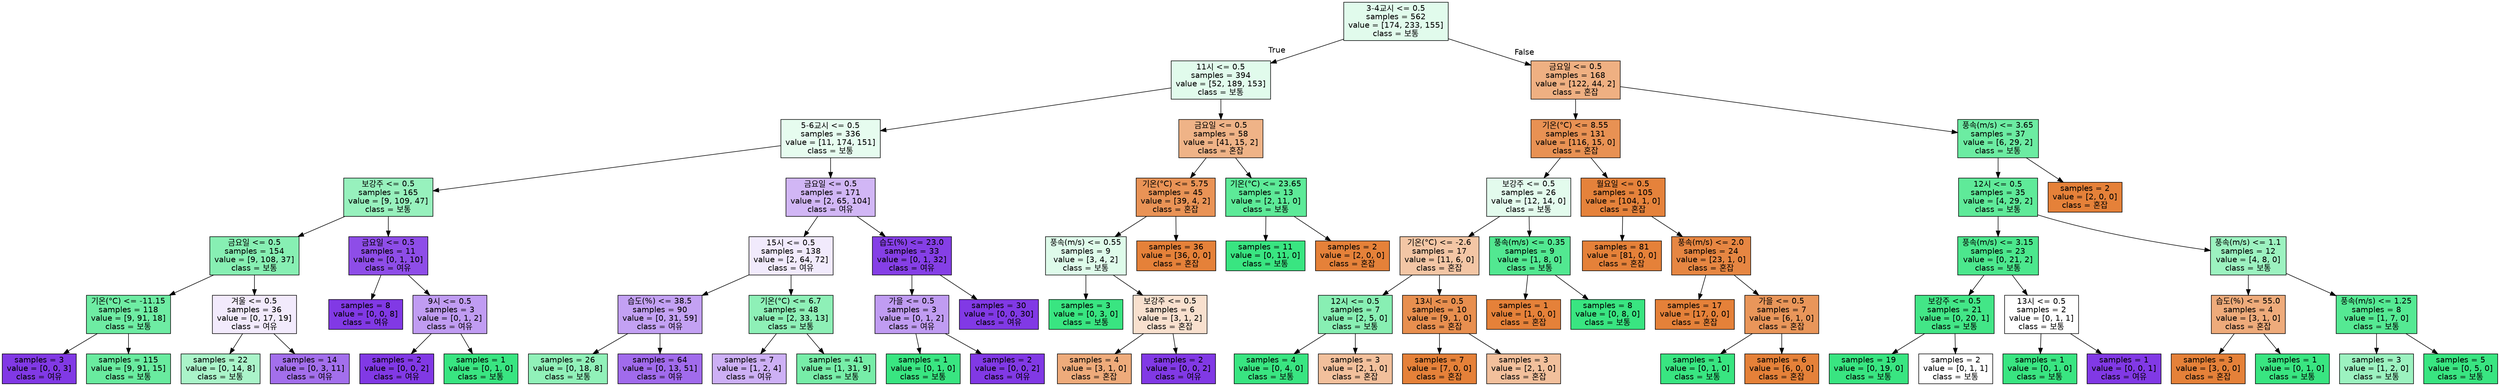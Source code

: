 digraph Tree {
node [shape=box, style="filled", color="black", fontname="helvetica"] ;
edge [fontname="helvetica"] ;
0 [label="3-4교시 <= 0.5\nsamples = 562\nvalue = [174, 233, 155]\nclass = 보통", fillcolor="#e1fbec"] ;
1 [label="11시 <= 0.5\nsamples = 394\nvalue = [52, 189, 153]\nclass = 보통", fillcolor="#e1fbec"] ;
0 -> 1 [labeldistance=2.5, labelangle=45, headlabel="True"] ;
2 [label="5-6교시 <= 0.5\nsamples = 336\nvalue = [11, 174, 151]\nclass = 보통", fillcolor="#e6fcef"] ;
1 -> 2 ;
3 [label="보강주 <= 0.5\nsamples = 165\nvalue = [9, 109, 47]\nclass = 보통", fillcolor="#97f1bd"] ;
2 -> 3 ;
4 [label="금요일 <= 0.5\nsamples = 154\nvalue = [9, 108, 37]\nclass = 보통", fillcolor="#87efb3"] ;
3 -> 4 ;
5 [label="기온(°C) <= -11.15\nsamples = 118\nvalue = [9, 91, 18]\nclass = 보통", fillcolor="#6eeca3"] ;
4 -> 5 ;
6 [label="samples = 3\nvalue = [0, 0, 3]\nclass = 여유", fillcolor="#8139e5"] ;
5 -> 6 ;
7 [label="samples = 115\nvalue = [9, 91, 15]\nclass = 보통", fillcolor="#69eb9f"] ;
5 -> 7 ;
8 [label="겨울 <= 0.5\nsamples = 36\nvalue = [0, 17, 19]\nclass = 여유", fillcolor="#f2eafc"] ;
4 -> 8 ;
9 [label="samples = 22\nvalue = [0, 14, 8]\nclass = 보통", fillcolor="#aaf4c9"] ;
8 -> 9 ;
10 [label="samples = 14\nvalue = [0, 3, 11]\nclass = 여유", fillcolor="#a36fec"] ;
8 -> 10 ;
11 [label="금요일 <= 0.5\nsamples = 11\nvalue = [0, 1, 10]\nclass = 여유", fillcolor="#8e4de8"] ;
3 -> 11 ;
12 [label="samples = 8\nvalue = [0, 0, 8]\nclass = 여유", fillcolor="#8139e5"] ;
11 -> 12 ;
13 [label="9시 <= 0.5\nsamples = 3\nvalue = [0, 1, 2]\nclass = 여유", fillcolor="#c09cf2"] ;
11 -> 13 ;
14 [label="samples = 2\nvalue = [0, 0, 2]\nclass = 여유", fillcolor="#8139e5"] ;
13 -> 14 ;
15 [label="samples = 1\nvalue = [0, 1, 0]\nclass = 보통", fillcolor="#39e581"] ;
13 -> 15 ;
16 [label="금요일 <= 0.5\nsamples = 171\nvalue = [2, 65, 104]\nclass = 여유", fillcolor="#d1b6f5"] ;
2 -> 16 ;
17 [label="15시 <= 0.5\nsamples = 138\nvalue = [2, 64, 72]\nclass = 여유", fillcolor="#f1eafc"] ;
16 -> 17 ;
18 [label="습도(%) <= 38.5\nsamples = 90\nvalue = [0, 31, 59]\nclass = 여유", fillcolor="#c3a1f3"] ;
17 -> 18 ;
19 [label="samples = 26\nvalue = [0, 18, 8]\nclass = 보통", fillcolor="#91f1b9"] ;
18 -> 19 ;
20 [label="samples = 64\nvalue = [0, 13, 51]\nclass = 여유", fillcolor="#a16bec"] ;
18 -> 20 ;
21 [label="기온(°C) <= 6.7\nsamples = 48\nvalue = [2, 33, 13]\nclass = 보통", fillcolor="#8ef0b7"] ;
17 -> 21 ;
22 [label="samples = 7\nvalue = [1, 2, 4]\nclass = 여유", fillcolor="#cdb0f5"] ;
21 -> 22 ;
23 [label="samples = 41\nvalue = [1, 31, 9]\nclass = 보통", fillcolor="#77eda8"] ;
21 -> 23 ;
24 [label="습도(%) <= 23.0\nsamples = 33\nvalue = [0, 1, 32]\nclass = 여유", fillcolor="#853fe6"] ;
16 -> 24 ;
25 [label="가을 <= 0.5\nsamples = 3\nvalue = [0, 1, 2]\nclass = 여유", fillcolor="#c09cf2"] ;
24 -> 25 ;
26 [label="samples = 1\nvalue = [0, 1, 0]\nclass = 보통", fillcolor="#39e581"] ;
25 -> 26 ;
27 [label="samples = 2\nvalue = [0, 0, 2]\nclass = 여유", fillcolor="#8139e5"] ;
25 -> 27 ;
28 [label="samples = 30\nvalue = [0, 0, 30]\nclass = 여유", fillcolor="#8139e5"] ;
24 -> 28 ;
29 [label="금요일 <= 0.5\nsamples = 58\nvalue = [41, 15, 2]\nclass = 혼잡", fillcolor="#efb387"] ;
1 -> 29 ;
30 [label="기온(°C) <= 5.75\nsamples = 45\nvalue = [39, 4, 2]\nclass = 혼잡", fillcolor="#e99356"] ;
29 -> 30 ;
31 [label="풍속(m/s) <= 0.55\nsamples = 9\nvalue = [3, 4, 2]\nclass = 보통", fillcolor="#defbea"] ;
30 -> 31 ;
32 [label="samples = 3\nvalue = [0, 3, 0]\nclass = 보통", fillcolor="#39e581"] ;
31 -> 32 ;
33 [label="보강주 <= 0.5\nsamples = 6\nvalue = [3, 1, 2]\nclass = 혼잡", fillcolor="#f8e0ce"] ;
31 -> 33 ;
34 [label="samples = 4\nvalue = [3, 1, 0]\nclass = 혼잡", fillcolor="#eeab7b"] ;
33 -> 34 ;
35 [label="samples = 2\nvalue = [0, 0, 2]\nclass = 여유", fillcolor="#8139e5"] ;
33 -> 35 ;
36 [label="samples = 36\nvalue = [36, 0, 0]\nclass = 혼잡", fillcolor="#e58139"] ;
30 -> 36 ;
37 [label="기온(°C) <= 23.65\nsamples = 13\nvalue = [2, 11, 0]\nclass = 보통", fillcolor="#5dea98"] ;
29 -> 37 ;
38 [label="samples = 11\nvalue = [0, 11, 0]\nclass = 보통", fillcolor="#39e581"] ;
37 -> 38 ;
39 [label="samples = 2\nvalue = [2, 0, 0]\nclass = 혼잡", fillcolor="#e58139"] ;
37 -> 39 ;
40 [label="금요일 <= 0.5\nsamples = 168\nvalue = [122, 44, 2]\nclass = 혼잡", fillcolor="#efb082"] ;
0 -> 40 [labeldistance=2.5, labelangle=-45, headlabel="False"] ;
41 [label="기온(°C) <= 8.55\nsamples = 131\nvalue = [116, 15, 0]\nclass = 혼잡", fillcolor="#e89153"] ;
40 -> 41 ;
42 [label="보강주 <= 0.5\nsamples = 26\nvalue = [12, 14, 0]\nclass = 보통", fillcolor="#e3fbed"] ;
41 -> 42 ;
43 [label="기온(°C) <= -2.6\nsamples = 17\nvalue = [11, 6, 0]\nclass = 혼잡", fillcolor="#f3c6a5"] ;
42 -> 43 ;
44 [label="12시 <= 0.5\nsamples = 7\nvalue = [2, 5, 0]\nclass = 보통", fillcolor="#88efb3"] ;
43 -> 44 ;
45 [label="samples = 4\nvalue = [0, 4, 0]\nclass = 보통", fillcolor="#39e581"] ;
44 -> 45 ;
46 [label="samples = 3\nvalue = [2, 1, 0]\nclass = 혼잡", fillcolor="#f2c09c"] ;
44 -> 46 ;
47 [label="13시 <= 0.5\nsamples = 10\nvalue = [9, 1, 0]\nclass = 혼잡", fillcolor="#e88f4f"] ;
43 -> 47 ;
48 [label="samples = 7\nvalue = [7, 0, 0]\nclass = 혼잡", fillcolor="#e58139"] ;
47 -> 48 ;
49 [label="samples = 3\nvalue = [2, 1, 0]\nclass = 혼잡", fillcolor="#f2c09c"] ;
47 -> 49 ;
50 [label="풍속(m/s) <= 0.35\nsamples = 9\nvalue = [1, 8, 0]\nclass = 보통", fillcolor="#52e891"] ;
42 -> 50 ;
51 [label="samples = 1\nvalue = [1, 0, 0]\nclass = 혼잡", fillcolor="#e58139"] ;
50 -> 51 ;
52 [label="samples = 8\nvalue = [0, 8, 0]\nclass = 보통", fillcolor="#39e581"] ;
50 -> 52 ;
53 [label="월요일 <= 0.5\nsamples = 105\nvalue = [104, 1, 0]\nclass = 혼잡", fillcolor="#e5823b"] ;
41 -> 53 ;
54 [label="samples = 81\nvalue = [81, 0, 0]\nclass = 혼잡", fillcolor="#e58139"] ;
53 -> 54 ;
55 [label="풍속(m/s) <= 2.0\nsamples = 24\nvalue = [23, 1, 0]\nclass = 혼잡", fillcolor="#e68642"] ;
53 -> 55 ;
56 [label="samples = 17\nvalue = [17, 0, 0]\nclass = 혼잡", fillcolor="#e58139"] ;
55 -> 56 ;
57 [label="가을 <= 0.5\nsamples = 7\nvalue = [6, 1, 0]\nclass = 혼잡", fillcolor="#e9965a"] ;
55 -> 57 ;
58 [label="samples = 1\nvalue = [0, 1, 0]\nclass = 보통", fillcolor="#39e581"] ;
57 -> 58 ;
59 [label="samples = 6\nvalue = [6, 0, 0]\nclass = 혼잡", fillcolor="#e58139"] ;
57 -> 59 ;
60 [label="풍속(m/s) <= 3.65\nsamples = 37\nvalue = [6, 29, 2]\nclass = 보통", fillcolor="#6ceca2"] ;
40 -> 60 ;
61 [label="12시 <= 0.5\nsamples = 35\nvalue = [4, 29, 2]\nclass = 보통", fillcolor="#5fea99"] ;
60 -> 61 ;
62 [label="풍속(m/s) <= 3.15\nsamples = 23\nvalue = [0, 21, 2]\nclass = 보통", fillcolor="#4ce78d"] ;
61 -> 62 ;
63 [label="보강주 <= 0.5\nsamples = 21\nvalue = [0, 20, 1]\nclass = 보통", fillcolor="#43e687"] ;
62 -> 63 ;
64 [label="samples = 19\nvalue = [0, 19, 0]\nclass = 보통", fillcolor="#39e581"] ;
63 -> 64 ;
65 [label="samples = 2\nvalue = [0, 1, 1]\nclass = 보통", fillcolor="#ffffff"] ;
63 -> 65 ;
66 [label="13시 <= 0.5\nsamples = 2\nvalue = [0, 1, 1]\nclass = 보통", fillcolor="#ffffff"] ;
62 -> 66 ;
67 [label="samples = 1\nvalue = [0, 1, 0]\nclass = 보통", fillcolor="#39e581"] ;
66 -> 67 ;
68 [label="samples = 1\nvalue = [0, 0, 1]\nclass = 여유", fillcolor="#8139e5"] ;
66 -> 68 ;
69 [label="풍속(m/s) <= 1.1\nsamples = 12\nvalue = [4, 8, 0]\nclass = 보통", fillcolor="#9cf2c0"] ;
61 -> 69 ;
70 [label="습도(%) <= 55.0\nsamples = 4\nvalue = [3, 1, 0]\nclass = 혼잡", fillcolor="#eeab7b"] ;
69 -> 70 ;
71 [label="samples = 3\nvalue = [3, 0, 0]\nclass = 혼잡", fillcolor="#e58139"] ;
70 -> 71 ;
72 [label="samples = 1\nvalue = [0, 1, 0]\nclass = 보통", fillcolor="#39e581"] ;
70 -> 72 ;
73 [label="풍속(m/s) <= 1.25\nsamples = 8\nvalue = [1, 7, 0]\nclass = 보통", fillcolor="#55e993"] ;
69 -> 73 ;
74 [label="samples = 3\nvalue = [1, 2, 0]\nclass = 보통", fillcolor="#9cf2c0"] ;
73 -> 74 ;
75 [label="samples = 5\nvalue = [0, 5, 0]\nclass = 보통", fillcolor="#39e581"] ;
73 -> 75 ;
76 [label="samples = 2\nvalue = [2, 0, 0]\nclass = 혼잡", fillcolor="#e58139"] ;
60 -> 76 ;
}